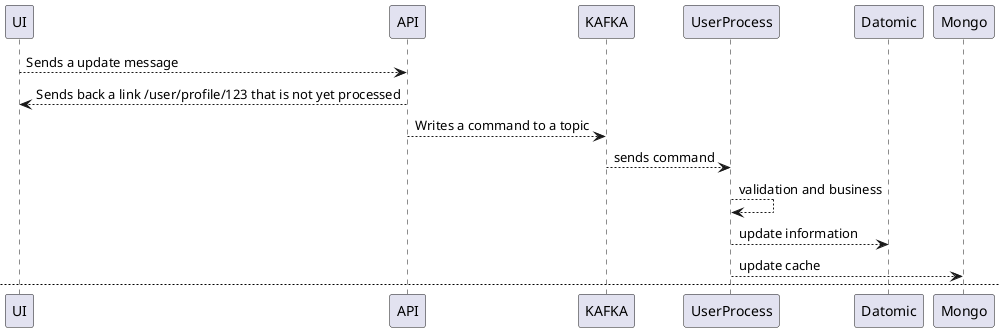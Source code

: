@startuml
UI --> API: Sends a update message
API --> UI: Sends back a link /user/profile/123 that is not yet processed
API --> KAFKA: Writes a command to a topic
KAFKA --> UserProcess: sends command
UserProcess --> UserProcess: validation and business
UserProcess --> Datomic: update information
UserProcess --> Mongo: update cache
newpage
UI --> API: calls for /user/profile/123
API --> API: verifies command status
API --> Mongo: query information
API <-- Mongo: cached information
API --> UI: information
@enduml